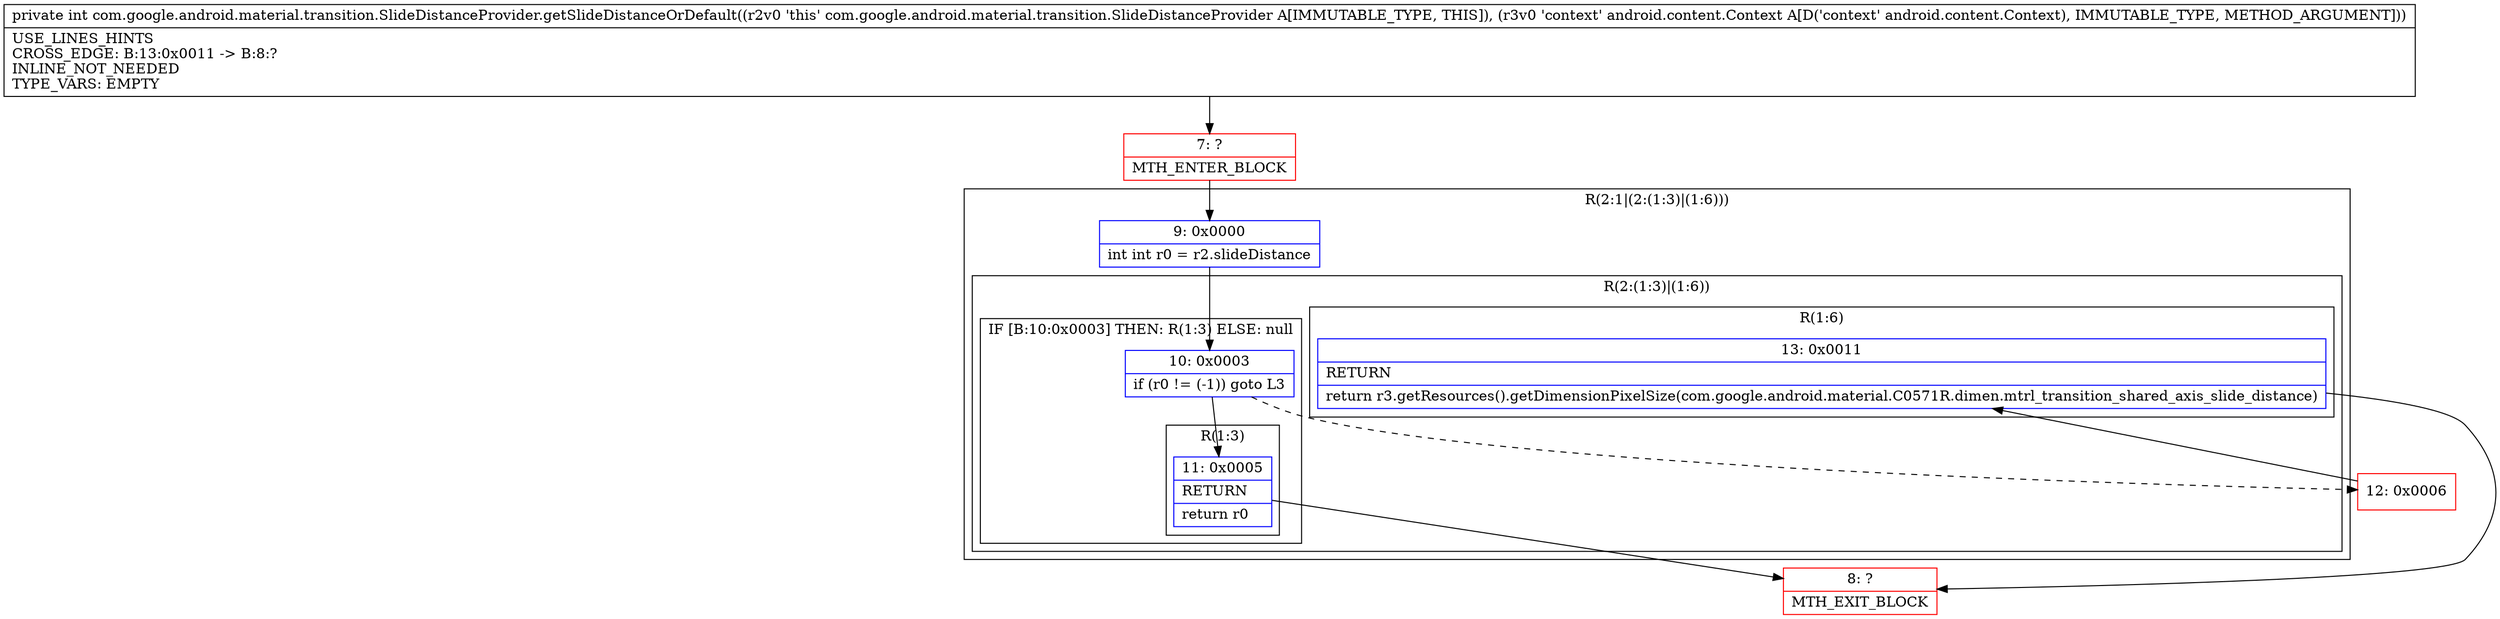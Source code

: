 digraph "CFG forcom.google.android.material.transition.SlideDistanceProvider.getSlideDistanceOrDefault(Landroid\/content\/Context;)I" {
subgraph cluster_Region_1616883667 {
label = "R(2:1|(2:(1:3)|(1:6)))";
node [shape=record,color=blue];
Node_9 [shape=record,label="{9\:\ 0x0000|int int r0 = r2.slideDistance\l}"];
subgraph cluster_Region_750364177 {
label = "R(2:(1:3)|(1:6))";
node [shape=record,color=blue];
subgraph cluster_IfRegion_900664838 {
label = "IF [B:10:0x0003] THEN: R(1:3) ELSE: null";
node [shape=record,color=blue];
Node_10 [shape=record,label="{10\:\ 0x0003|if (r0 != (\-1)) goto L3\l}"];
subgraph cluster_Region_613835674 {
label = "R(1:3)";
node [shape=record,color=blue];
Node_11 [shape=record,label="{11\:\ 0x0005|RETURN\l|return r0\l}"];
}
}
subgraph cluster_Region_1687659341 {
label = "R(1:6)";
node [shape=record,color=blue];
Node_13 [shape=record,label="{13\:\ 0x0011|RETURN\l|return r3.getResources().getDimensionPixelSize(com.google.android.material.C0571R.dimen.mtrl_transition_shared_axis_slide_distance)\l}"];
}
}
}
Node_7 [shape=record,color=red,label="{7\:\ ?|MTH_ENTER_BLOCK\l}"];
Node_8 [shape=record,color=red,label="{8\:\ ?|MTH_EXIT_BLOCK\l}"];
Node_12 [shape=record,color=red,label="{12\:\ 0x0006}"];
MethodNode[shape=record,label="{private int com.google.android.material.transition.SlideDistanceProvider.getSlideDistanceOrDefault((r2v0 'this' com.google.android.material.transition.SlideDistanceProvider A[IMMUTABLE_TYPE, THIS]), (r3v0 'context' android.content.Context A[D('context' android.content.Context), IMMUTABLE_TYPE, METHOD_ARGUMENT]))  | USE_LINES_HINTS\lCROSS_EDGE: B:13:0x0011 \-\> B:8:?\lINLINE_NOT_NEEDED\lTYPE_VARS: EMPTY\l}"];
MethodNode -> Node_7;Node_9 -> Node_10;
Node_10 -> Node_11;
Node_10 -> Node_12[style=dashed];
Node_11 -> Node_8;
Node_13 -> Node_8;
Node_7 -> Node_9;
Node_12 -> Node_13;
}

